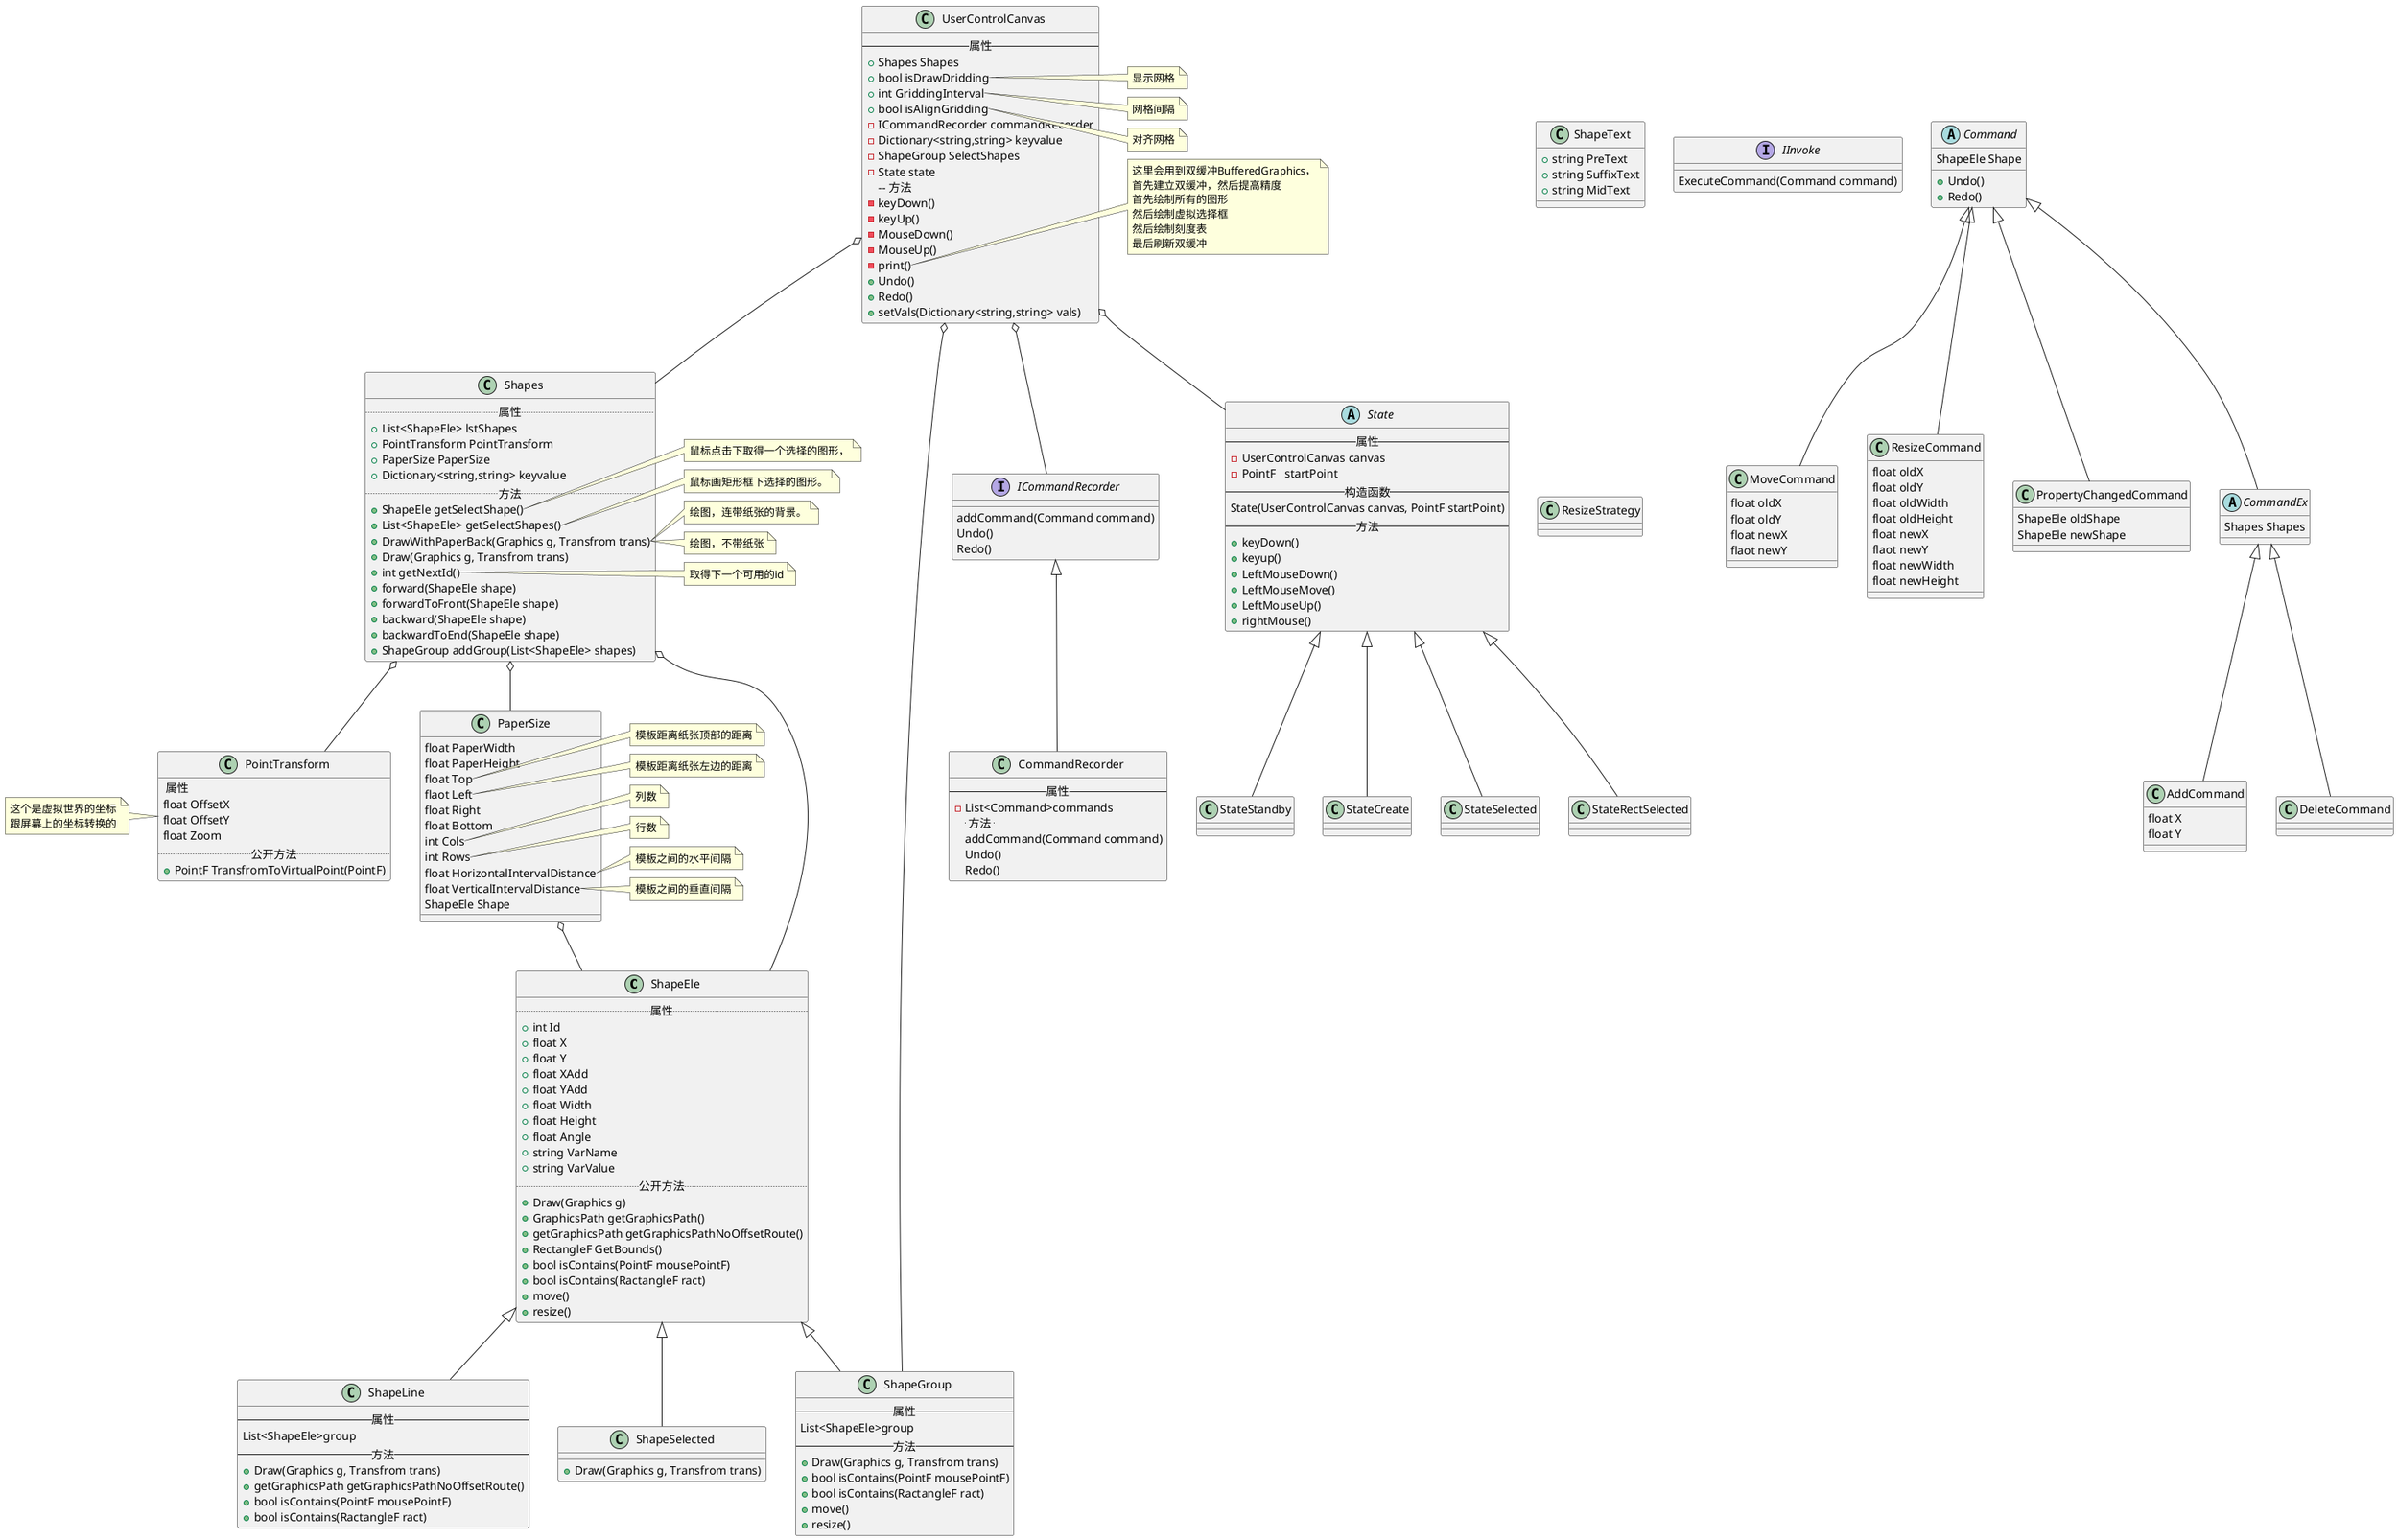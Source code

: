 @startuml class


class ShapeEle{
    .. 属性 ..
    +int Id
    +float X
    +float Y
    +float XAdd
    +float YAdd
    +float Width
    +float Height
    +float Angle
    + string VarName
    + string VarValue
    .. 公开方法 ..
    + Draw(Graphics g)
    + GraphicsPath getGraphicsPath()
    + getGraphicsPath getGraphicsPathNoOffsetRoute()
    + RectangleF GetBounds()
    + bool isContains(PointF mousePointF)
    + bool isContains(RactangleF ract)
    + move()
    + resize()
}


class PointTransform{
    .. 属性 .. 
    float OffsetX
    float OffsetY
    float Zoom
    .. 公开方法 ..
    +PointF TransfromToVirtualPoint(PointF)
}
note left of PointTransform
    这个是虚拟世界的坐标
    跟屏幕上的坐标转换的
end note


class PaperSize{
    float PaperWidth
    float PaperHeight
    float Top
    flaot Left
    float Right
    float Bottom
    int Cols 
    int Rows
    float HorizontalIntervalDistance
    float VerticalIntervalDistance
    ShapeEle Shape
}
PaperSize o-- ShapeEle
note right of PaperSize::Top
    模板距离纸张顶部的距离
end note
note right of PaperSize::Left
    模板距离纸张左边的距离
end note
note right of PaperSize::Cols
    列数
end note
note right of PaperSize::Rows
    行数
end note
note right of PaperSize::HorizontalIntervalDistance
    模板之间的水平间隔
end note
note right of PaperSize::VerticalIntervalDistance
    模板之间的垂直间隔
end note


class Shapes{
    .. 属性 ..
    + List<ShapeEle> lstShapes
    + PointTransform PointTransform
    + PaperSize PaperSize
    + Dictionary<string,string> keyvalue
    .. 方法 ..
    +ShapeEle getSelectShape()
    +List<ShapeEle> getSelectShapes()
    +DrawWithPaperBack(Graphics g, Transfrom trans)
    +Draw(Graphics g, Transfrom trans)
    +int getNextId()
    + forward(ShapeEle shape)
    + forwardToFront(ShapeEle shape)
    + backward(ShapeEle shape)
    + backwardToEnd(ShapeEle shape)
    + ShapeGroup addGroup(List<ShapeEle> shapes)
}
Shapes o-- ShapeEle
Shapes o-- PointTransform
Shapes o-- PaperSize

note right of Shapes::getSelectShape
    鼠标点击下取得一个选择的图形，
end note
note right of Shapes::getSelectShapes
    鼠标画矩形框下选择的图形。
end note
note right of Shapes::DrawWithPaperBack
    绘图，连带纸张的背景。
end note
note right of Shapes::Draw
    绘图，不带纸张
end note
note right of Shapes::getNextId
    取得下一个可用的id
end note


class ShapeGroup{
    -- 属性 --
    List<ShapeEle>group
    -- 方法 --
    +Draw(Graphics g, Transfrom trans)
    +bool isContains(PointF mousePointF)
    +bool isContains(RactangleF ract)
    +move()
    +resize()
}
ShapeEle <|-- ShapeGroup


class ShapeLine{
    -- 属性 --
    List<ShapeEle>group
    -- 方法 --
    + Draw(Graphics g, Transfrom trans)
    + getGraphicsPath getGraphicsPathNoOffsetRoute()
    +bool isContains(PointF mousePointF)
    +bool isContains(RactangleF ract)
}
ShapeEle <|-- ShapeLine


class ShapeSelected{
    + Draw(Graphics g, Transfrom trans)
}
ShapeEle <|-- ShapeSelected

class ShapeText{
    + string PreText
    + string SuffixText
    + string MidText
}


class UserControlCanvas{
    -- 属性 --
    + Shapes Shapes
    + bool isDrawDridding
    + int GriddingInterval
    + bool isAlignGridding
    - ICommandRecorder commandRecorder
    - Dictionary<string,string> keyvalue
    - ShapeGroup SelectShapes
    - State state
    -- 方法
    - keyDown()
    - keyUp()
    - MouseDown()
    - MouseUp()
    - print()
    + Undo()
    + Redo()
    + setVals(Dictionary<string,string> vals)
}
UserControlCanvas o-- Shapes
UserControlCanvas o-- ShapeGroup
UserControlCanvas o-- ICommandRecorder
UserControlCanvas o-- State
note right of UserControlCanvas::isDrawDridding
    显示网格
end note
note right of UserControlCanvas::GriddingInterval
    网格间隔
end note
note right of UserControlCanvas::isAlignGridding
    对齐网格
end note
note right of UserControlCanvas::print
    这里会用到双缓冲BufferedGraphics，
    首先建立双缓冲，然后提高精度
    首先绘制所有的图形
    然后绘制虚拟选择框
    然后绘制刻度表
    最后刷新双缓冲
end note


interface  IInvoke{
    ExecuteCommand(Command command)
}

interface ICommandRecorder{
    addCommand(Command command)
    Undo()
    Redo()
}


class CommandRecorder{
    -- 属性 --
    - List<Command>commands
    -- 方法 -- 
    addCommand(Command command)
    Undo()
    Redo()
}
ICommandRecorder <|-- CommandRecorder


abstract class Command {
    ShapeEle Shape
    +Undo()
    +Redo()
}

class MoveCommand{
    float oldX
    float oldY
    float newX
    flaot newY
}
Command <|-- MoveCommand

class ResizeCommand{
    float oldX
    float oldY
    float oldWidth
    float oldHeight
    float newX
    flaot newY
    float newWidth
    float newHeight
}
Command <|-- ResizeCommand

class PropertyChangedCommand{
    ShapeEle oldShape
    ShapeEle newShape
}
Command <|-- PropertyChangedCommand

abstract class CommandEx{
    Shapes Shapes
}
Command <|-- CommandEx

class AddCommand{
    float X
    float Y
}
CommandEx <|-- AddCommand

class DeleteCommand{
}
CommandEx <|-- DeleteCommand


class ResizeStrategy{

}

abstract class State{
    -- 属性 --
    - UserControlCanvas canvas
    - PointF   startPoint
    -- 构造函数 --
    State(UserControlCanvas canvas, PointF startPoint)
    -- 方法 --
    + keyDown()
    + keyup()
    + LeftMouseDown()
    + LeftMouseMove()
    + LeftMouseUp()
    + rightMouse()
}

class StateStandby{

}
State <|-- StateStandby

class StateCreate{

}
State <|-- StateCreate

class StateSelected{

}
State <|-- StateSelected

class StateRectSelected{

}
State <|-- StateRectSelected

@enduml